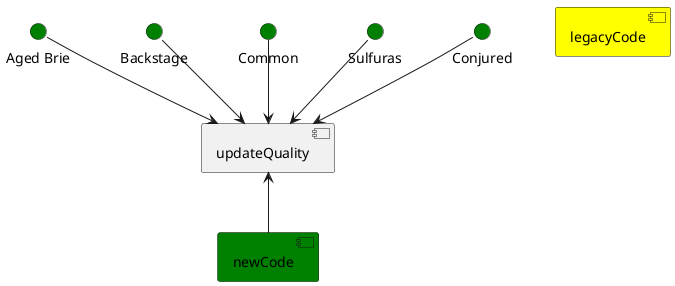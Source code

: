@startuml
'https://plantuml.com/component-diagram
top to bottom direction

interface "Aged Brie" as AgedBrie #green
interface Backstage #green
interface Common #green
interface Sulfuras #green
interface Conjured #green
component [legacyCode] #yellow
component [newCode] #green

AgedBrie --> [updateQuality]
Backstage --> [updateQuality]
Common --> [updateQuality]

Sulfuras --> [updateQuality]
Conjured --> [updateQuality]

[updateQuality] <-- [newCode]

@enduml